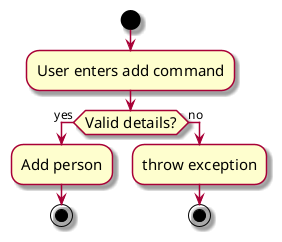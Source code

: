 @startuml
skin rose
skinparam ActivityFontSize 15
skinparam ArrowFontSize 12
'https://plantuml.com/activity-diagram-beta

start
:User enters add command;
if (Valid details?) then (yes)
    :Add person;
    stop
else (no)
    :throw exception;
    stop
endif

@enduml
